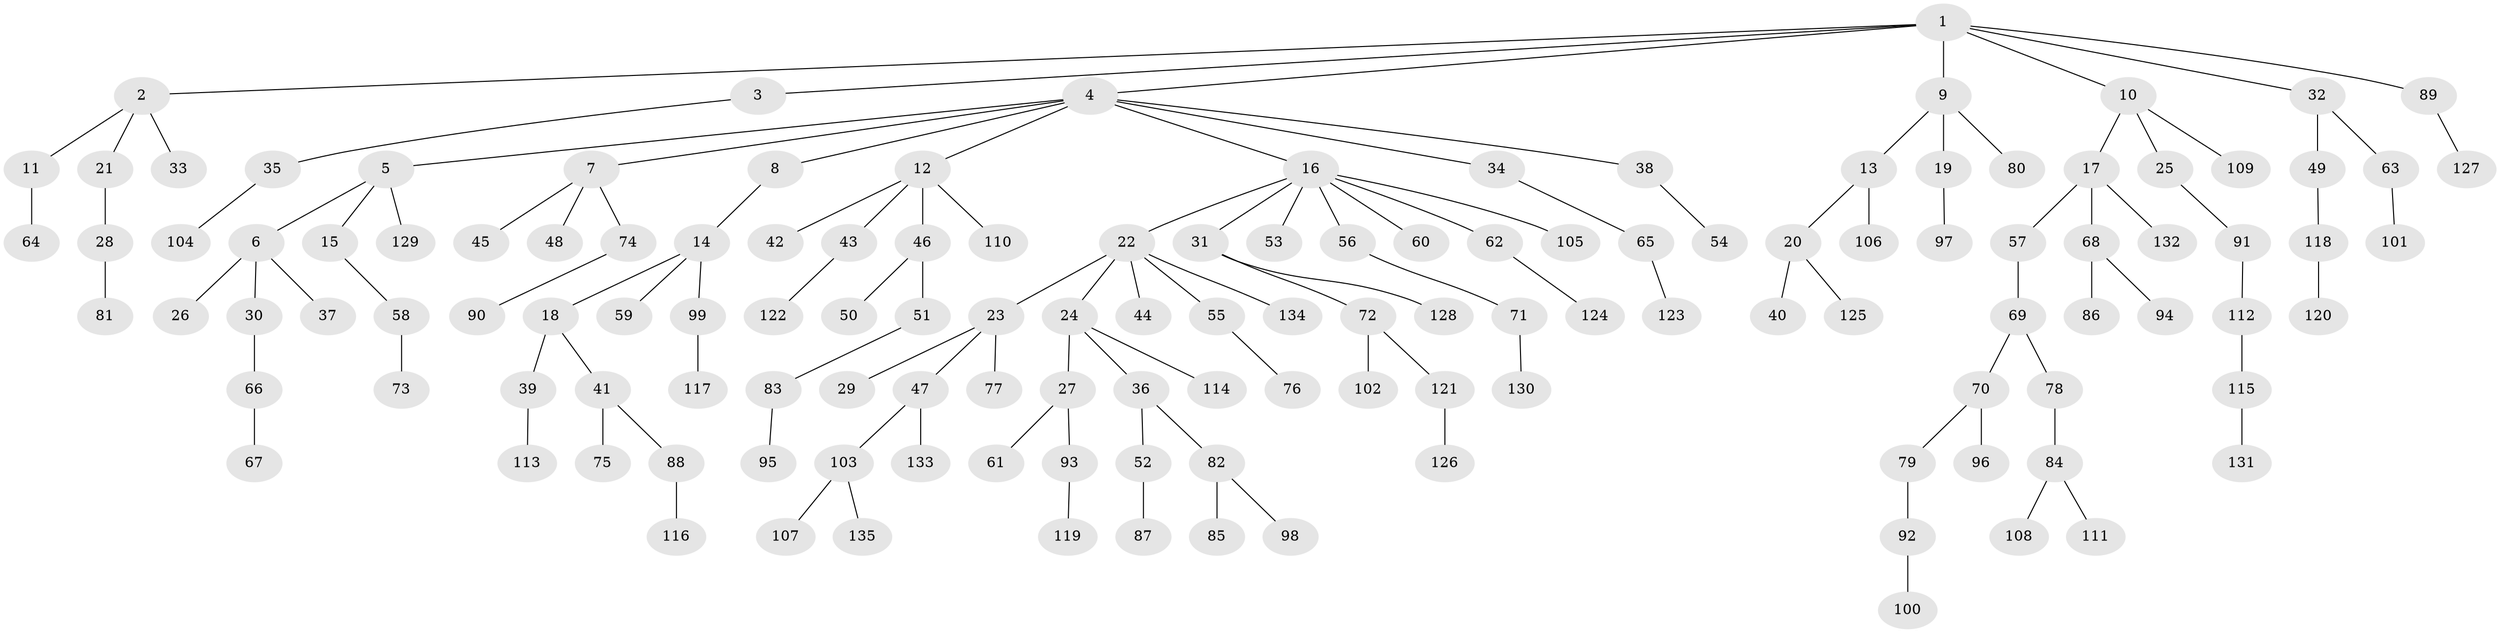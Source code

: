 // coarse degree distribution, {7: 0.010869565217391304, 3: 0.07608695652173914, 2: 0.2391304347826087, 10: 0.010869565217391304, 4: 0.043478260869565216, 5: 0.021739130434782608, 1: 0.5652173913043478, 6: 0.010869565217391304, 8: 0.021739130434782608}
// Generated by graph-tools (version 1.1) at 2025/42/03/06/25 10:42:02]
// undirected, 135 vertices, 134 edges
graph export_dot {
graph [start="1"]
  node [color=gray90,style=filled];
  1;
  2;
  3;
  4;
  5;
  6;
  7;
  8;
  9;
  10;
  11;
  12;
  13;
  14;
  15;
  16;
  17;
  18;
  19;
  20;
  21;
  22;
  23;
  24;
  25;
  26;
  27;
  28;
  29;
  30;
  31;
  32;
  33;
  34;
  35;
  36;
  37;
  38;
  39;
  40;
  41;
  42;
  43;
  44;
  45;
  46;
  47;
  48;
  49;
  50;
  51;
  52;
  53;
  54;
  55;
  56;
  57;
  58;
  59;
  60;
  61;
  62;
  63;
  64;
  65;
  66;
  67;
  68;
  69;
  70;
  71;
  72;
  73;
  74;
  75;
  76;
  77;
  78;
  79;
  80;
  81;
  82;
  83;
  84;
  85;
  86;
  87;
  88;
  89;
  90;
  91;
  92;
  93;
  94;
  95;
  96;
  97;
  98;
  99;
  100;
  101;
  102;
  103;
  104;
  105;
  106;
  107;
  108;
  109;
  110;
  111;
  112;
  113;
  114;
  115;
  116;
  117;
  118;
  119;
  120;
  121;
  122;
  123;
  124;
  125;
  126;
  127;
  128;
  129;
  130;
  131;
  132;
  133;
  134;
  135;
  1 -- 2;
  1 -- 3;
  1 -- 4;
  1 -- 9;
  1 -- 10;
  1 -- 32;
  1 -- 89;
  2 -- 11;
  2 -- 21;
  2 -- 33;
  3 -- 35;
  4 -- 5;
  4 -- 7;
  4 -- 8;
  4 -- 12;
  4 -- 16;
  4 -- 34;
  4 -- 38;
  5 -- 6;
  5 -- 15;
  5 -- 129;
  6 -- 26;
  6 -- 30;
  6 -- 37;
  7 -- 45;
  7 -- 48;
  7 -- 74;
  8 -- 14;
  9 -- 13;
  9 -- 19;
  9 -- 80;
  10 -- 17;
  10 -- 25;
  10 -- 109;
  11 -- 64;
  12 -- 42;
  12 -- 43;
  12 -- 46;
  12 -- 110;
  13 -- 20;
  13 -- 106;
  14 -- 18;
  14 -- 59;
  14 -- 99;
  15 -- 58;
  16 -- 22;
  16 -- 31;
  16 -- 53;
  16 -- 56;
  16 -- 60;
  16 -- 62;
  16 -- 105;
  17 -- 57;
  17 -- 68;
  17 -- 132;
  18 -- 39;
  18 -- 41;
  19 -- 97;
  20 -- 40;
  20 -- 125;
  21 -- 28;
  22 -- 23;
  22 -- 24;
  22 -- 44;
  22 -- 55;
  22 -- 134;
  23 -- 29;
  23 -- 47;
  23 -- 77;
  24 -- 27;
  24 -- 36;
  24 -- 114;
  25 -- 91;
  27 -- 61;
  27 -- 93;
  28 -- 81;
  30 -- 66;
  31 -- 72;
  31 -- 128;
  32 -- 49;
  32 -- 63;
  34 -- 65;
  35 -- 104;
  36 -- 52;
  36 -- 82;
  38 -- 54;
  39 -- 113;
  41 -- 75;
  41 -- 88;
  43 -- 122;
  46 -- 50;
  46 -- 51;
  47 -- 103;
  47 -- 133;
  49 -- 118;
  51 -- 83;
  52 -- 87;
  55 -- 76;
  56 -- 71;
  57 -- 69;
  58 -- 73;
  62 -- 124;
  63 -- 101;
  65 -- 123;
  66 -- 67;
  68 -- 86;
  68 -- 94;
  69 -- 70;
  69 -- 78;
  70 -- 79;
  70 -- 96;
  71 -- 130;
  72 -- 102;
  72 -- 121;
  74 -- 90;
  78 -- 84;
  79 -- 92;
  82 -- 85;
  82 -- 98;
  83 -- 95;
  84 -- 108;
  84 -- 111;
  88 -- 116;
  89 -- 127;
  91 -- 112;
  92 -- 100;
  93 -- 119;
  99 -- 117;
  103 -- 107;
  103 -- 135;
  112 -- 115;
  115 -- 131;
  118 -- 120;
  121 -- 126;
}
